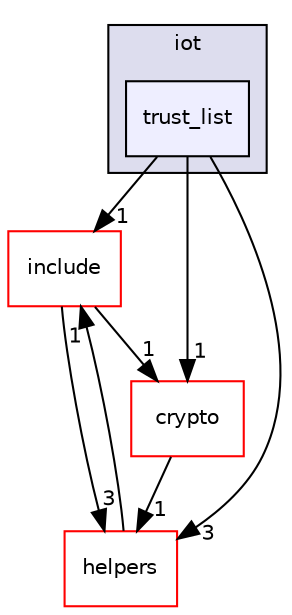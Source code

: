 digraph "trust_list" {
  compound=true
  node [ fontsize="10", fontname="Helvetica"];
  edge [ labelfontsize="10", labelfontname="Helvetica"];
  subgraph clusterdir_7c7b4aef99d61064086f71c05f269acb {
    graph [ bgcolor="#ddddee", pencolor="black", label="iot" fontname="Helvetica", fontsize="10", URL="dir_7c7b4aef99d61064086f71c05f269acb.html"]
  dir_c0f1ae2be010cc5990d2920585bdaa9f [shape=box, label="trust_list", style="filled", fillcolor="#eeeeff", pencolor="black", URL="dir_c0f1ae2be010cc5990d2920585bdaa9f.html"];
  }
  dir_b776d88c6417a47b031082d287e3c61a [shape=box label="include" fillcolor="white" style="filled" color="red" URL="dir_b776d88c6417a47b031082d287e3c61a.html"];
  dir_861f50189fda057e6c57d1c1130602b3 [shape=box label="helpers" fillcolor="white" style="filled" color="red" URL="dir_861f50189fda057e6c57d1c1130602b3.html"];
  dir_fdd8a560e62e0c17cb1c1d2c36eb6160 [shape=box label="crypto" fillcolor="white" style="filled" color="red" URL="dir_fdd8a560e62e0c17cb1c1d2c36eb6160.html"];
  dir_b776d88c6417a47b031082d287e3c61a->dir_fdd8a560e62e0c17cb1c1d2c36eb6160 [headlabel="1", labeldistance=1.5 headhref="dir_000069_000014.html"];
  dir_b776d88c6417a47b031082d287e3c61a->dir_861f50189fda057e6c57d1c1130602b3 [headlabel="3", labeldistance=1.5 headhref="dir_000069_000052.html"];
  dir_c0f1ae2be010cc5990d2920585bdaa9f->dir_b776d88c6417a47b031082d287e3c61a [headlabel="1", labeldistance=1.5 headhref="dir_000100_000069.html"];
  dir_c0f1ae2be010cc5990d2920585bdaa9f->dir_861f50189fda057e6c57d1c1130602b3 [headlabel="3", labeldistance=1.5 headhref="dir_000100_000052.html"];
  dir_c0f1ae2be010cc5990d2920585bdaa9f->dir_fdd8a560e62e0c17cb1c1d2c36eb6160 [headlabel="1", labeldistance=1.5 headhref="dir_000100_000014.html"];
  dir_fdd8a560e62e0c17cb1c1d2c36eb6160->dir_861f50189fda057e6c57d1c1130602b3 [headlabel="1", labeldistance=1.5 headhref="dir_000014_000052.html"];
  dir_861f50189fda057e6c57d1c1130602b3->dir_b776d88c6417a47b031082d287e3c61a [headlabel="1", labeldistance=1.5 headhref="dir_000052_000069.html"];
}
